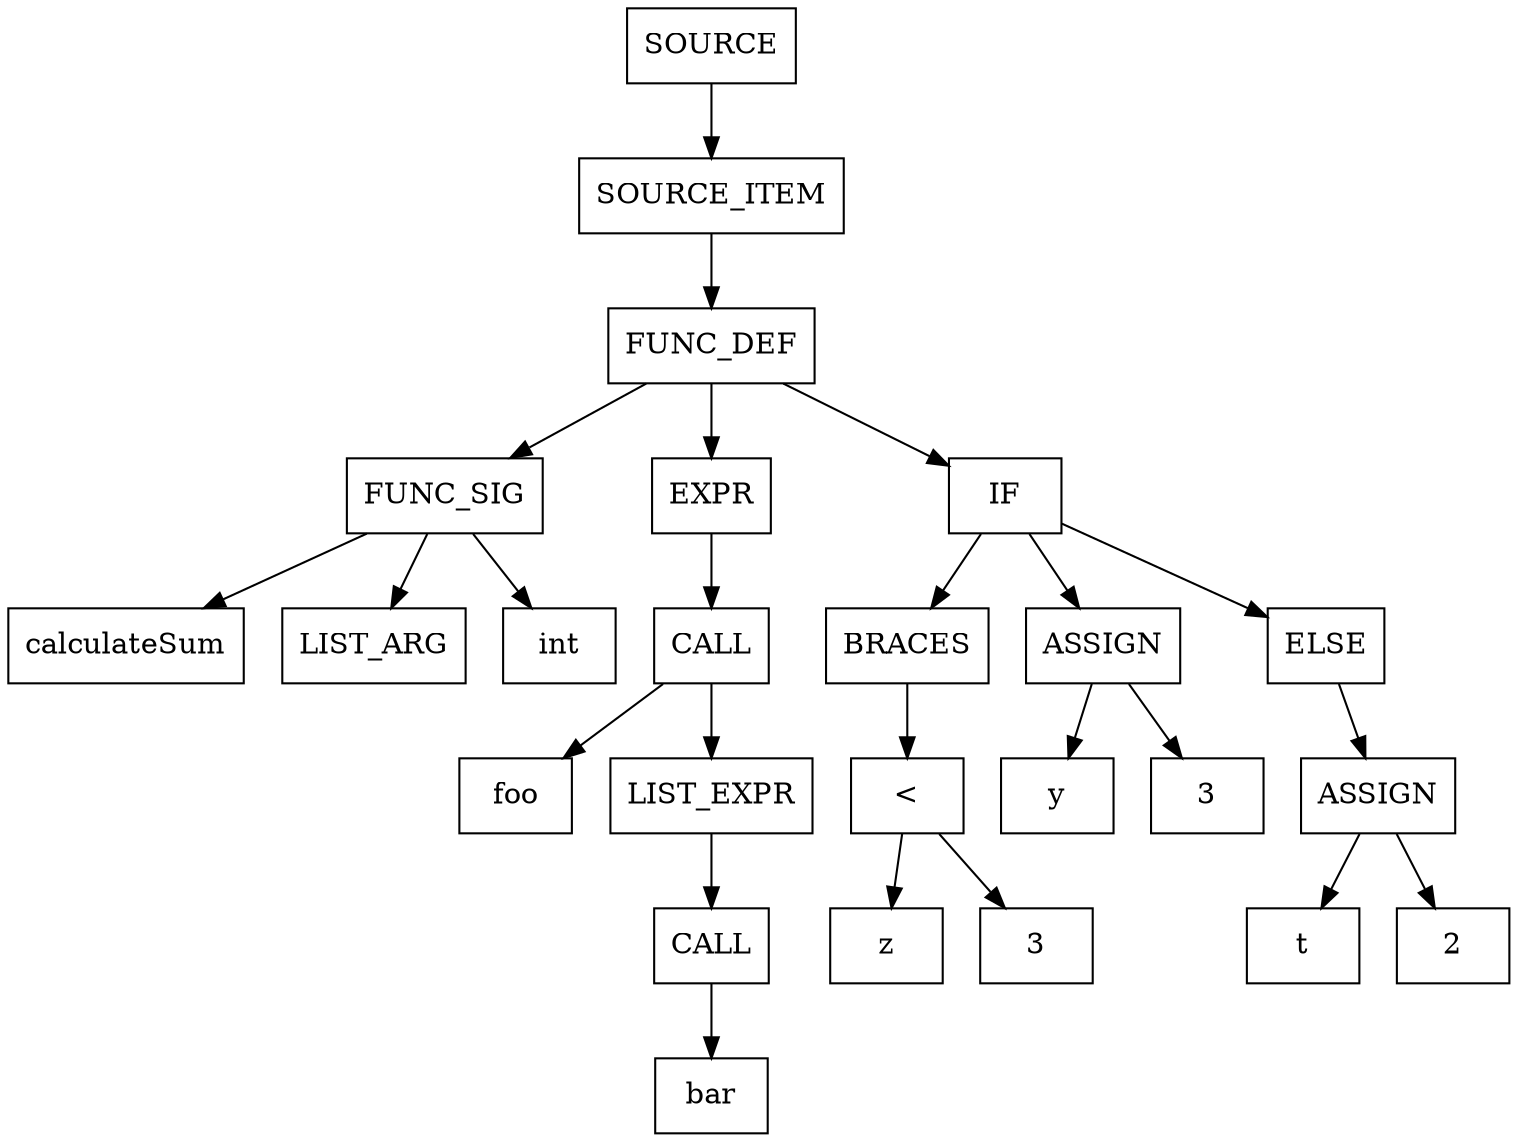 digraph AST {
    node [shape=box];
    node1 [label="SOURCE"];
    node2 [label="SOURCE_ITEM"];
    node3 [label="FUNC_DEF"];
    node4 [label="FUNC_SIG"];
    node5 [label="calculateSum"];
    node6 [label="LIST_ARG"];
    node7 [label="int"];
    node8 [label="EXPR"];
    node9 [label="CALL"];
    node10 [label="foo"];
    node11 [label="LIST_EXPR"];
    node12 [label="CALL"];
    node13 [label="bar"];
    node14 [label="IF"];
    node15 [label="BRACES"];
    node16 [label="<"];
    node17 [label="z"];
    node18 [label="3"];
    node19 [label="ASSIGN"];
    node20 [label="y"];
    node21 [label="3"];
    node22 [label="ELSE"];
    node23 [label="ASSIGN"];
    node24 [label="t"];
    node25 [label="2"];
    node1 -> node2;
    node2 -> node3;
    node3 -> node4;
    node4 -> node5;
    node4 -> node6;
    node4 -> node7;
    node3 -> node8;
    node8 -> node9;
    node9 -> node10;
    node9 -> node11;
    node11 -> node12;
    node12 -> node13;
    node3 -> node14;
    node14 -> node15;
    node15 -> node16;
    node16 -> node17;
    node16 -> node18;
    node14 -> node19;
    node19 -> node20;
    node19 -> node21;
    node14 -> node22;
    node22 -> node23;
    node23 -> node24;
    node23 -> node25;
}
